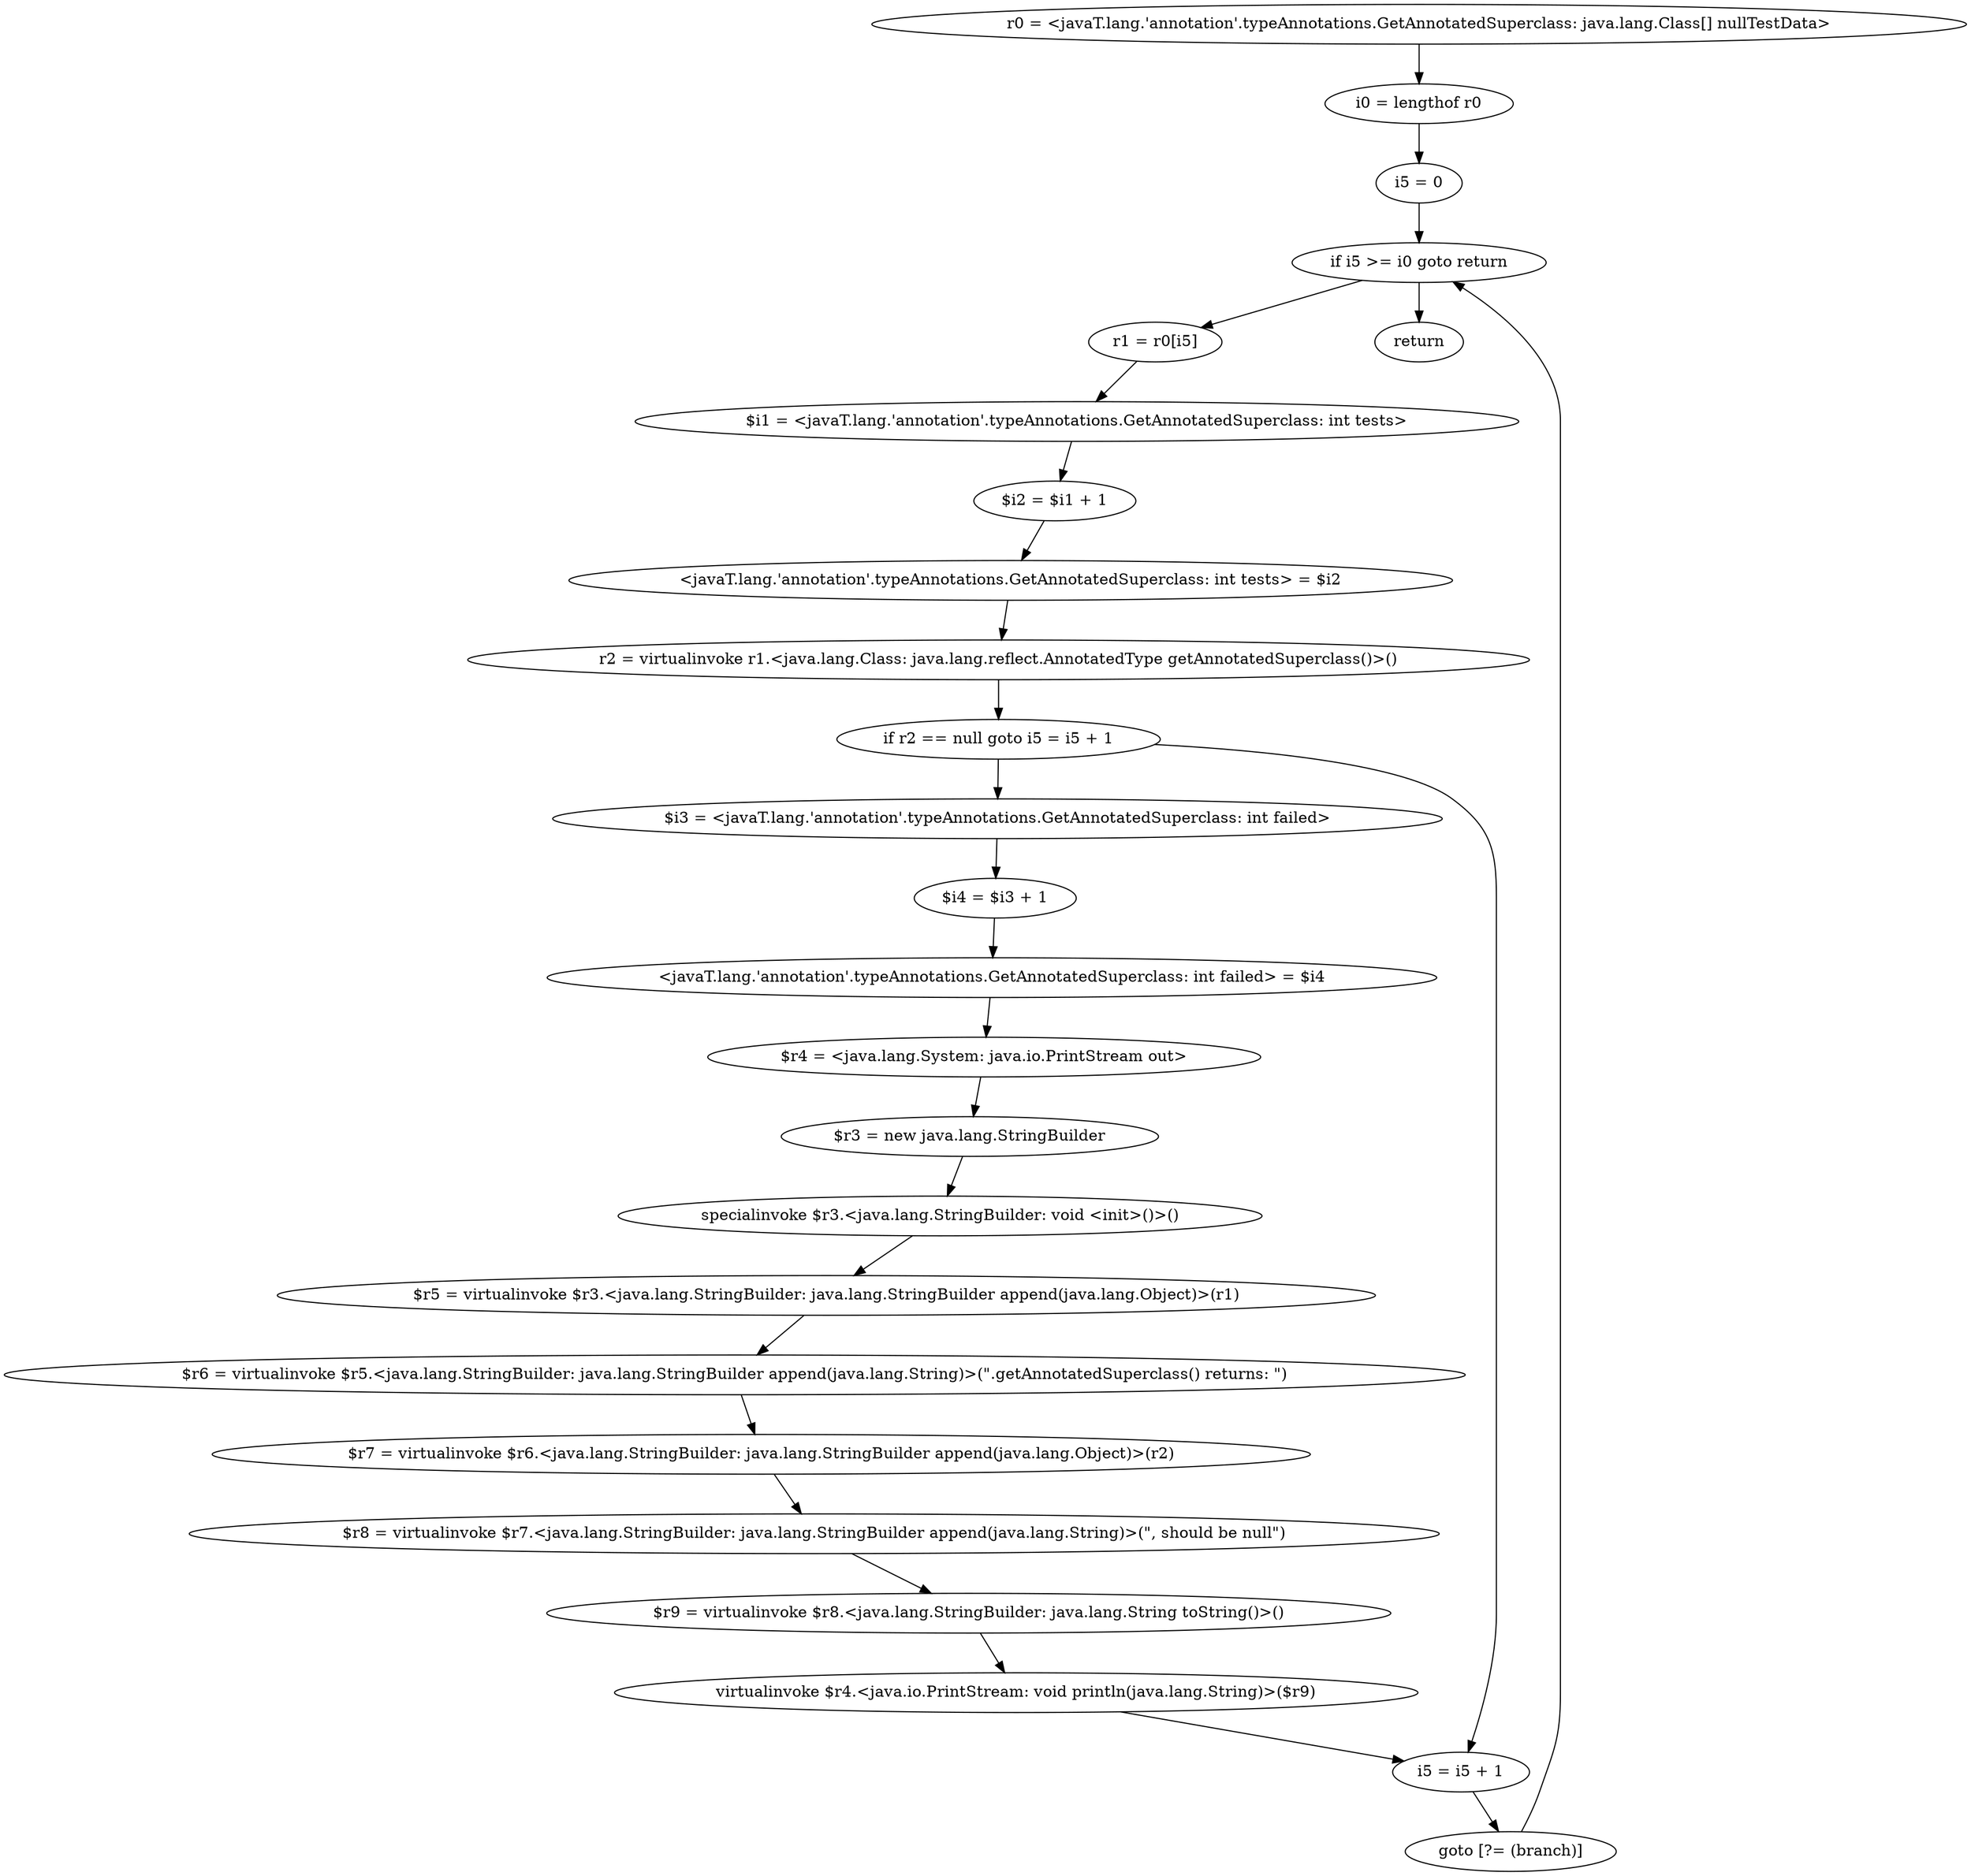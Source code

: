 digraph "unitGraph" {
    "r0 = <javaT.lang.'annotation'.typeAnnotations.GetAnnotatedSuperclass: java.lang.Class[] nullTestData>"
    "i0 = lengthof r0"
    "i5 = 0"
    "if i5 >= i0 goto return"
    "r1 = r0[i5]"
    "$i1 = <javaT.lang.'annotation'.typeAnnotations.GetAnnotatedSuperclass: int tests>"
    "$i2 = $i1 + 1"
    "<javaT.lang.'annotation'.typeAnnotations.GetAnnotatedSuperclass: int tests> = $i2"
    "r2 = virtualinvoke r1.<java.lang.Class: java.lang.reflect.AnnotatedType getAnnotatedSuperclass()>()"
    "if r2 == null goto i5 = i5 + 1"
    "$i3 = <javaT.lang.'annotation'.typeAnnotations.GetAnnotatedSuperclass: int failed>"
    "$i4 = $i3 + 1"
    "<javaT.lang.'annotation'.typeAnnotations.GetAnnotatedSuperclass: int failed> = $i4"
    "$r4 = <java.lang.System: java.io.PrintStream out>"
    "$r3 = new java.lang.StringBuilder"
    "specialinvoke $r3.<java.lang.StringBuilder: void <init>()>()"
    "$r5 = virtualinvoke $r3.<java.lang.StringBuilder: java.lang.StringBuilder append(java.lang.Object)>(r1)"
    "$r6 = virtualinvoke $r5.<java.lang.StringBuilder: java.lang.StringBuilder append(java.lang.String)>(\".getAnnotatedSuperclass() returns: \")"
    "$r7 = virtualinvoke $r6.<java.lang.StringBuilder: java.lang.StringBuilder append(java.lang.Object)>(r2)"
    "$r8 = virtualinvoke $r7.<java.lang.StringBuilder: java.lang.StringBuilder append(java.lang.String)>(\", should be null\")"
    "$r9 = virtualinvoke $r8.<java.lang.StringBuilder: java.lang.String toString()>()"
    "virtualinvoke $r4.<java.io.PrintStream: void println(java.lang.String)>($r9)"
    "i5 = i5 + 1"
    "goto [?= (branch)]"
    "return"
    "r0 = <javaT.lang.'annotation'.typeAnnotations.GetAnnotatedSuperclass: java.lang.Class[] nullTestData>"->"i0 = lengthof r0";
    "i0 = lengthof r0"->"i5 = 0";
    "i5 = 0"->"if i5 >= i0 goto return";
    "if i5 >= i0 goto return"->"r1 = r0[i5]";
    "if i5 >= i0 goto return"->"return";
    "r1 = r0[i5]"->"$i1 = <javaT.lang.'annotation'.typeAnnotations.GetAnnotatedSuperclass: int tests>";
    "$i1 = <javaT.lang.'annotation'.typeAnnotations.GetAnnotatedSuperclass: int tests>"->"$i2 = $i1 + 1";
    "$i2 = $i1 + 1"->"<javaT.lang.'annotation'.typeAnnotations.GetAnnotatedSuperclass: int tests> = $i2";
    "<javaT.lang.'annotation'.typeAnnotations.GetAnnotatedSuperclass: int tests> = $i2"->"r2 = virtualinvoke r1.<java.lang.Class: java.lang.reflect.AnnotatedType getAnnotatedSuperclass()>()";
    "r2 = virtualinvoke r1.<java.lang.Class: java.lang.reflect.AnnotatedType getAnnotatedSuperclass()>()"->"if r2 == null goto i5 = i5 + 1";
    "if r2 == null goto i5 = i5 + 1"->"$i3 = <javaT.lang.'annotation'.typeAnnotations.GetAnnotatedSuperclass: int failed>";
    "if r2 == null goto i5 = i5 + 1"->"i5 = i5 + 1";
    "$i3 = <javaT.lang.'annotation'.typeAnnotations.GetAnnotatedSuperclass: int failed>"->"$i4 = $i3 + 1";
    "$i4 = $i3 + 1"->"<javaT.lang.'annotation'.typeAnnotations.GetAnnotatedSuperclass: int failed> = $i4";
    "<javaT.lang.'annotation'.typeAnnotations.GetAnnotatedSuperclass: int failed> = $i4"->"$r4 = <java.lang.System: java.io.PrintStream out>";
    "$r4 = <java.lang.System: java.io.PrintStream out>"->"$r3 = new java.lang.StringBuilder";
    "$r3 = new java.lang.StringBuilder"->"specialinvoke $r3.<java.lang.StringBuilder: void <init>()>()";
    "specialinvoke $r3.<java.lang.StringBuilder: void <init>()>()"->"$r5 = virtualinvoke $r3.<java.lang.StringBuilder: java.lang.StringBuilder append(java.lang.Object)>(r1)";
    "$r5 = virtualinvoke $r3.<java.lang.StringBuilder: java.lang.StringBuilder append(java.lang.Object)>(r1)"->"$r6 = virtualinvoke $r5.<java.lang.StringBuilder: java.lang.StringBuilder append(java.lang.String)>(\".getAnnotatedSuperclass() returns: \")";
    "$r6 = virtualinvoke $r5.<java.lang.StringBuilder: java.lang.StringBuilder append(java.lang.String)>(\".getAnnotatedSuperclass() returns: \")"->"$r7 = virtualinvoke $r6.<java.lang.StringBuilder: java.lang.StringBuilder append(java.lang.Object)>(r2)";
    "$r7 = virtualinvoke $r6.<java.lang.StringBuilder: java.lang.StringBuilder append(java.lang.Object)>(r2)"->"$r8 = virtualinvoke $r7.<java.lang.StringBuilder: java.lang.StringBuilder append(java.lang.String)>(\", should be null\")";
    "$r8 = virtualinvoke $r7.<java.lang.StringBuilder: java.lang.StringBuilder append(java.lang.String)>(\", should be null\")"->"$r9 = virtualinvoke $r8.<java.lang.StringBuilder: java.lang.String toString()>()";
    "$r9 = virtualinvoke $r8.<java.lang.StringBuilder: java.lang.String toString()>()"->"virtualinvoke $r4.<java.io.PrintStream: void println(java.lang.String)>($r9)";
    "virtualinvoke $r4.<java.io.PrintStream: void println(java.lang.String)>($r9)"->"i5 = i5 + 1";
    "i5 = i5 + 1"->"goto [?= (branch)]";
    "goto [?= (branch)]"->"if i5 >= i0 goto return";
}
